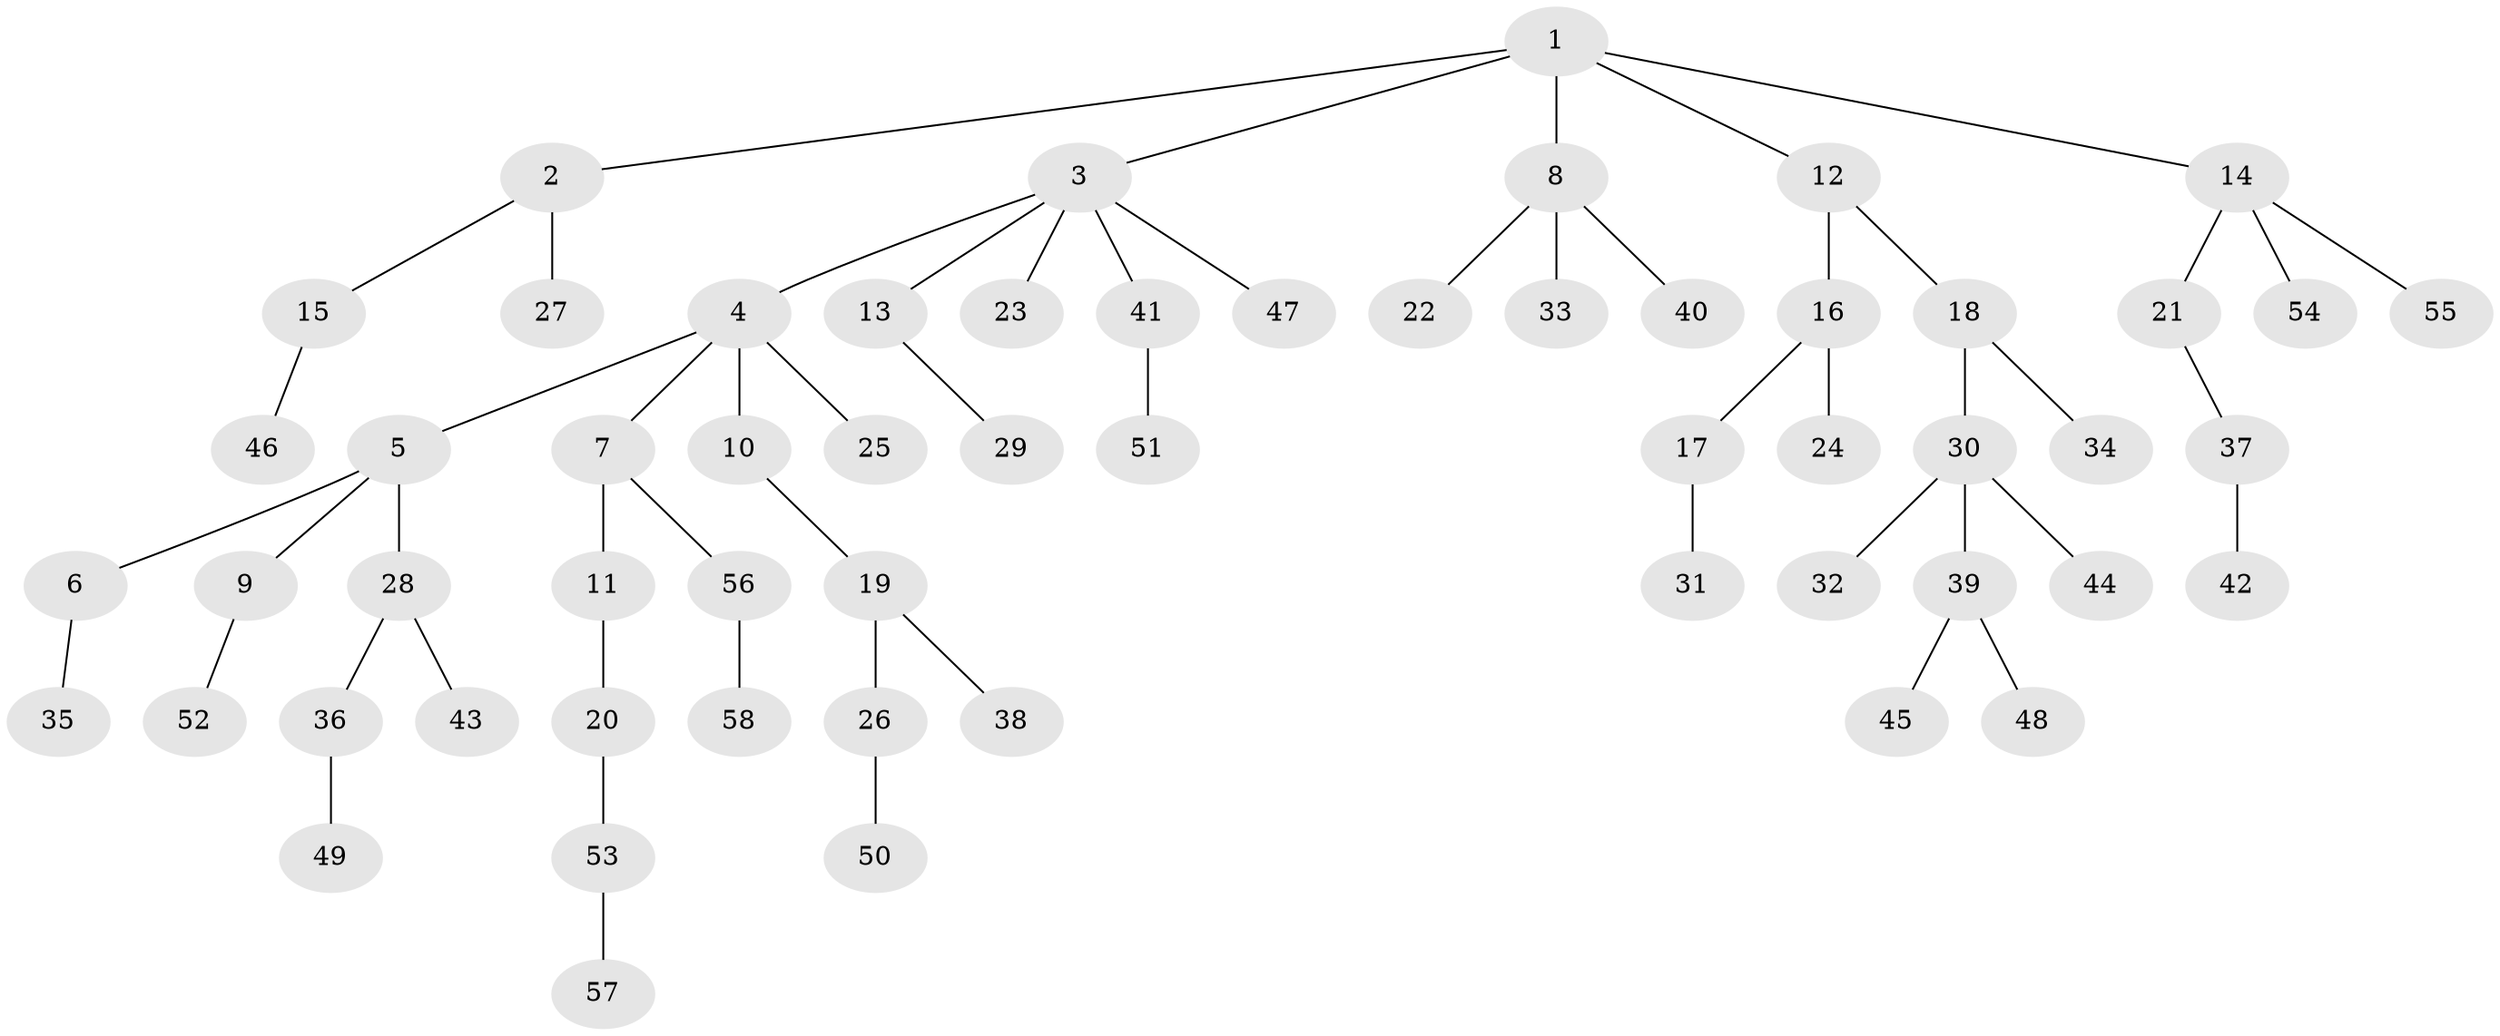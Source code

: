 // Generated by graph-tools (version 1.1) at 2025/15/03/09/25 04:15:33]
// undirected, 58 vertices, 57 edges
graph export_dot {
graph [start="1"]
  node [color=gray90,style=filled];
  1;
  2;
  3;
  4;
  5;
  6;
  7;
  8;
  9;
  10;
  11;
  12;
  13;
  14;
  15;
  16;
  17;
  18;
  19;
  20;
  21;
  22;
  23;
  24;
  25;
  26;
  27;
  28;
  29;
  30;
  31;
  32;
  33;
  34;
  35;
  36;
  37;
  38;
  39;
  40;
  41;
  42;
  43;
  44;
  45;
  46;
  47;
  48;
  49;
  50;
  51;
  52;
  53;
  54;
  55;
  56;
  57;
  58;
  1 -- 2;
  1 -- 3;
  1 -- 8;
  1 -- 12;
  1 -- 14;
  2 -- 15;
  2 -- 27;
  3 -- 4;
  3 -- 13;
  3 -- 23;
  3 -- 41;
  3 -- 47;
  4 -- 5;
  4 -- 7;
  4 -- 10;
  4 -- 25;
  5 -- 6;
  5 -- 9;
  5 -- 28;
  6 -- 35;
  7 -- 11;
  7 -- 56;
  8 -- 22;
  8 -- 33;
  8 -- 40;
  9 -- 52;
  10 -- 19;
  11 -- 20;
  12 -- 16;
  12 -- 18;
  13 -- 29;
  14 -- 21;
  14 -- 54;
  14 -- 55;
  15 -- 46;
  16 -- 17;
  16 -- 24;
  17 -- 31;
  18 -- 30;
  18 -- 34;
  19 -- 26;
  19 -- 38;
  20 -- 53;
  21 -- 37;
  26 -- 50;
  28 -- 36;
  28 -- 43;
  30 -- 32;
  30 -- 39;
  30 -- 44;
  36 -- 49;
  37 -- 42;
  39 -- 45;
  39 -- 48;
  41 -- 51;
  53 -- 57;
  56 -- 58;
}
